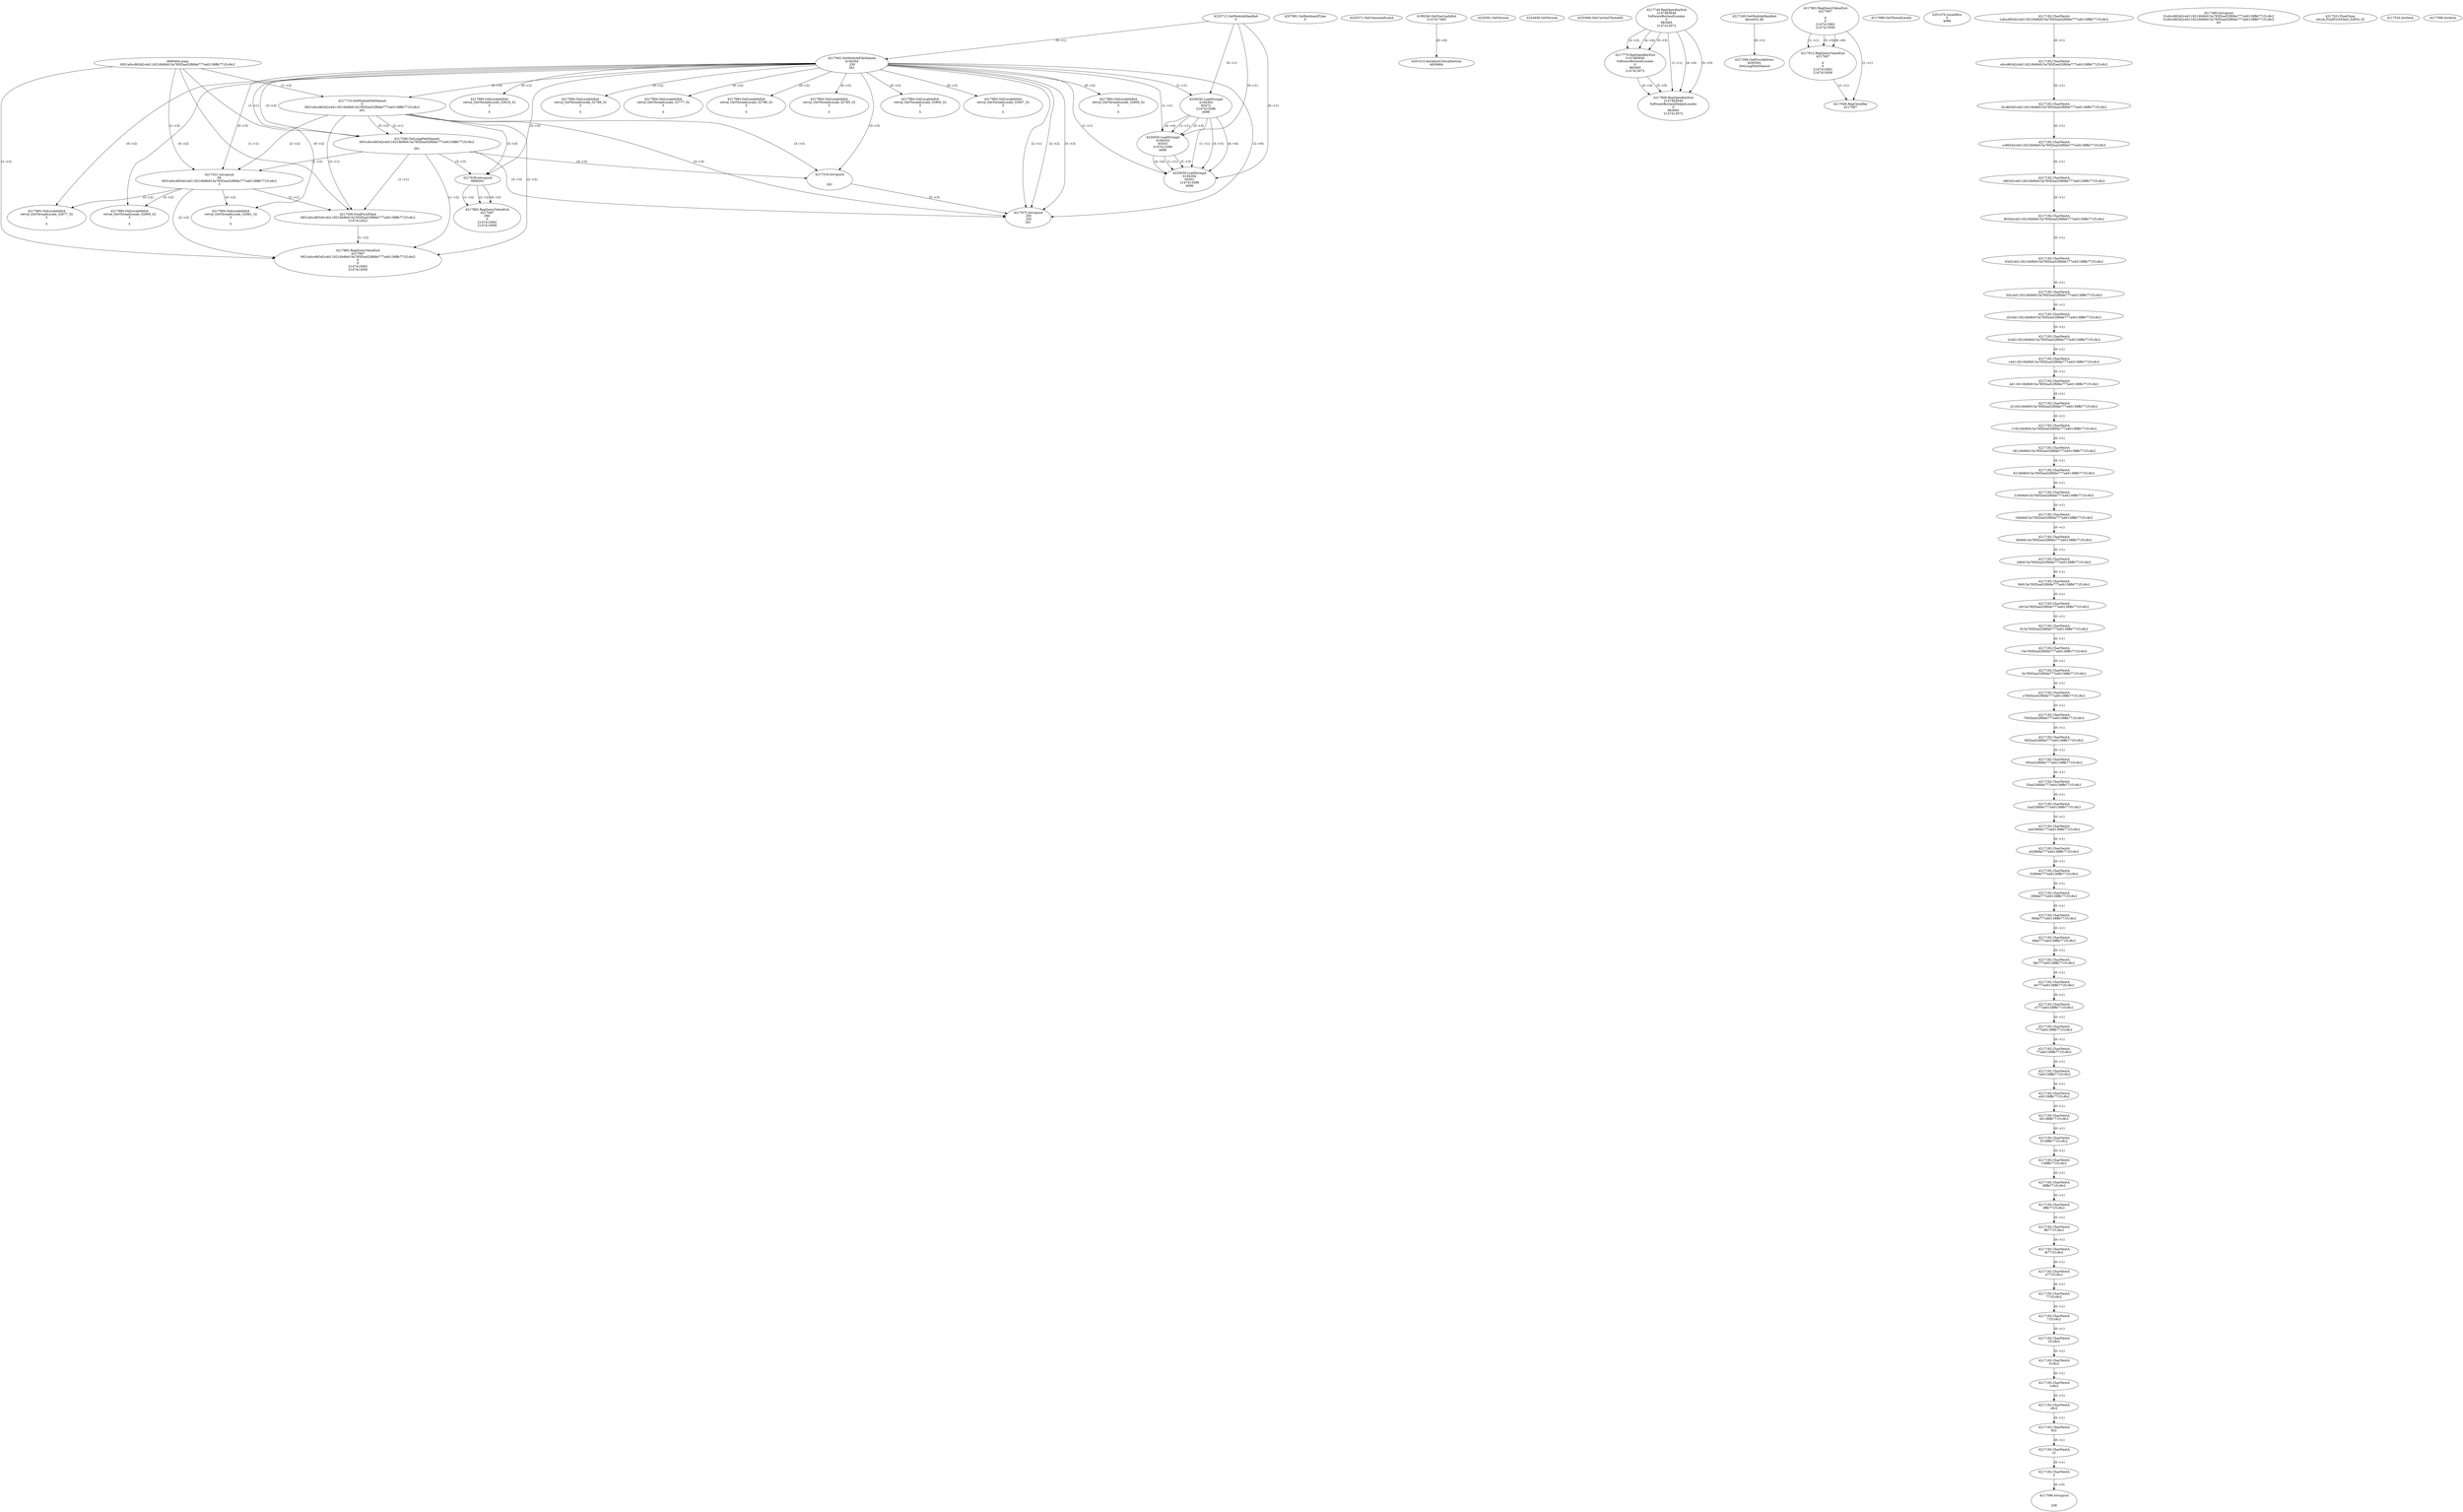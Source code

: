 // Global SCDG with merge call
digraph {
	0 [label="4690404.main
0831a0cc863d2c4d118216b9b915a785f2ea52f6fde777a40138ffe771f1c8c2"]
	1 [label="4220712.GetModuleHandleA
0"]
	2 [label="4207981.GetKeyboardType
0"]
	3 [label="4220371.GetCommandLineA
"]
	4 [label="4199246.GetStartupInfoA
2147417460"]
	5 [label="4220391.GetVersion
"]
	6 [label="4220408.GetVersion
"]
	7 [label="4220468.GetCurrentThreadId
"]
	8 [label="4217062.GetModuleFileNameA
4194304
.ZM
261"]
	1 -> 8 [label="(0-->1)"]
	9 [label="4217719.GetModuleFileNameA
0
0831a0cc863d2c4d118216b9b915a785f2ea52f6fde777a40138ffe771f1c8c2
261"]
	0 -> 9 [label="(1-->2)"]
	8 -> 9 [label="(3-->3)"]
	10 [label="4217749.RegOpenKeyExA
2147483649
Software\Borland\Locales
0
983065
2147413072"]
	11 [label="4217779.RegOpenKeyExA
2147483650
Software\Borland\Locales
0
983065
2147413072"]
	10 -> 11 [label="(2-->2)"]
	10 -> 11 [label="(4-->4)"]
	10 -> 11 [label="(5-->5)"]
	12 [label="4217249.GetModuleHandleA
kernel32.dll"]
	13 [label="4217266.GetProcAddress
6295592
GetLongPathNameA"]
	12 -> 13 [label="(0-->1)"]
	14 [label="4217296.GetLongPathNameA
0831a0cc863d2c4d118216b9b915a785f2ea52f6fde777a40138ffe771f1c8c2

261"]
	0 -> 14 [label="(1-->1)"]
	9 -> 14 [label="(2-->1)"]
	8 -> 14 [label="(3-->3)"]
	9 -> 14 [label="(3-->3)"]
	15 [label="4217318.lstrcpynA


261"]
	8 -> 15 [label="(3-->3)"]
	9 -> 15 [label="(3-->3)"]
	14 -> 15 [label="(3-->3)"]
	16 [label="4217882.RegQueryValueExA
4217067

0
0
2147413062
2147413056"]
	17 [label="4217912.RegQueryValueExA
4217067

0
0
2147413062
2147413056"]
	16 -> 17 [label="(1-->1)"]
	16 -> 17 [label="(5-->5)"]
	16 -> 17 [label="(6-->6)"]
	18 [label="4217946.RegCloseKey
4217067"]
	16 -> 18 [label="(1-->1)"]
	17 -> 18 [label="(1-->1)"]
	19 [label="4217975.lstrcpynA
.ZM
.ZM
261"]
	8 -> 19 [label="(2-->1)"]
	8 -> 19 [label="(2-->2)"]
	8 -> 19 [label="(3-->3)"]
	9 -> 19 [label="(3-->3)"]
	14 -> 19 [label="(3-->3)"]
	15 -> 19 [label="(3-->3)"]
	8 -> 19 [label="(2-->0)"]
	20 [label="4217988.GetThreadLocale
"]
	21 [label="4217994.GetLocaleInfoA
retval_GetThreadLocale_32809_32
3

5"]
	8 -> 21 [label="(0-->2)"]
	22 [label="4220030.LoadStringA
4194304
65472
2147413396
4096"]
	1 -> 22 [label="(0-->1)"]
	8 -> 22 [label="(1-->1)"]
	23 [label="4220030.LoadStringA
4194304
65503
2147413396
4096"]
	1 -> 23 [label="(0-->1)"]
	8 -> 23 [label="(1-->1)"]
	22 -> 23 [label="(1-->1)"]
	22 -> 23 [label="(3-->3)"]
	22 -> 23 [label="(4-->4)"]
	24 [label="4201415.InitializeCriticalSection
4830664"]
	4 -> 24 [label="(0-->0)"]
	25 [label="4201476.LocalAlloc
0
4088"]
	26 [label="4217431.lstrcpynA
08
0831a0cc863d2c4d118216b9b915a785f2ea52f6fde777a40138ffe771f1c8c2
3"]
	0 -> 26 [label="(1-->2)"]
	9 -> 26 [label="(2-->2)"]
	14 -> 26 [label="(1-->2)"]
	8 -> 26 [label="(0-->3)"]
	27 [label="4217192.CharNextA
1a0cc863d2c4d118216b9b915a785f2ea52f6fde777a40138ffe771f1c8c2"]
	28 [label="4217192.CharNextA
a0cc863d2c4d118216b9b915a785f2ea52f6fde777a40138ffe771f1c8c2"]
	27 -> 28 [label="(0-->1)"]
	29 [label="4217192.CharNextA
0cc863d2c4d118216b9b915a785f2ea52f6fde777a40138ffe771f1c8c2"]
	28 -> 29 [label="(0-->1)"]
	30 [label="4217192.CharNextA
cc863d2c4d118216b9b915a785f2ea52f6fde777a40138ffe771f1c8c2"]
	29 -> 30 [label="(0-->1)"]
	31 [label="4217192.CharNextA
c863d2c4d118216b9b915a785f2ea52f6fde777a40138ffe771f1c8c2"]
	30 -> 31 [label="(0-->1)"]
	32 [label="4217192.CharNextA
863d2c4d118216b9b915a785f2ea52f6fde777a40138ffe771f1c8c2"]
	31 -> 32 [label="(0-->1)"]
	33 [label="4217192.CharNextA
63d2c4d118216b9b915a785f2ea52f6fde777a40138ffe771f1c8c2"]
	32 -> 33 [label="(0-->1)"]
	34 [label="4217192.CharNextA
3d2c4d118216b9b915a785f2ea52f6fde777a40138ffe771f1c8c2"]
	33 -> 34 [label="(0-->1)"]
	35 [label="4217192.CharNextA
d2c4d118216b9b915a785f2ea52f6fde777a40138ffe771f1c8c2"]
	34 -> 35 [label="(0-->1)"]
	36 [label="4217192.CharNextA
2c4d118216b9b915a785f2ea52f6fde777a40138ffe771f1c8c2"]
	35 -> 36 [label="(0-->1)"]
	37 [label="4217192.CharNextA
c4d118216b9b915a785f2ea52f6fde777a40138ffe771f1c8c2"]
	36 -> 37 [label="(0-->1)"]
	38 [label="4217192.CharNextA
4d118216b9b915a785f2ea52f6fde777a40138ffe771f1c8c2"]
	37 -> 38 [label="(0-->1)"]
	39 [label="4217192.CharNextA
d118216b9b915a785f2ea52f6fde777a40138ffe771f1c8c2"]
	38 -> 39 [label="(0-->1)"]
	40 [label="4217192.CharNextA
118216b9b915a785f2ea52f6fde777a40138ffe771f1c8c2"]
	39 -> 40 [label="(0-->1)"]
	41 [label="4217192.CharNextA
18216b9b915a785f2ea52f6fde777a40138ffe771f1c8c2"]
	40 -> 41 [label="(0-->1)"]
	42 [label="4217192.CharNextA
8216b9b915a785f2ea52f6fde777a40138ffe771f1c8c2"]
	41 -> 42 [label="(0-->1)"]
	43 [label="4217192.CharNextA
216b9b915a785f2ea52f6fde777a40138ffe771f1c8c2"]
	42 -> 43 [label="(0-->1)"]
	44 [label="4217192.CharNextA
16b9b915a785f2ea52f6fde777a40138ffe771f1c8c2"]
	43 -> 44 [label="(0-->1)"]
	45 [label="4217192.CharNextA
6b9b915a785f2ea52f6fde777a40138ffe771f1c8c2"]
	44 -> 45 [label="(0-->1)"]
	46 [label="4217192.CharNextA
b9b915a785f2ea52f6fde777a40138ffe771f1c8c2"]
	45 -> 46 [label="(0-->1)"]
	47 [label="4217192.CharNextA
9b915a785f2ea52f6fde777a40138ffe771f1c8c2"]
	46 -> 47 [label="(0-->1)"]
	48 [label="4217192.CharNextA
b915a785f2ea52f6fde777a40138ffe771f1c8c2"]
	47 -> 48 [label="(0-->1)"]
	49 [label="4217192.CharNextA
915a785f2ea52f6fde777a40138ffe771f1c8c2"]
	48 -> 49 [label="(0-->1)"]
	50 [label="4217192.CharNextA
15a785f2ea52f6fde777a40138ffe771f1c8c2"]
	49 -> 50 [label="(0-->1)"]
	51 [label="4217192.CharNextA
5a785f2ea52f6fde777a40138ffe771f1c8c2"]
	50 -> 51 [label="(0-->1)"]
	52 [label="4217192.CharNextA
a785f2ea52f6fde777a40138ffe771f1c8c2"]
	51 -> 52 [label="(0-->1)"]
	53 [label="4217192.CharNextA
785f2ea52f6fde777a40138ffe771f1c8c2"]
	52 -> 53 [label="(0-->1)"]
	54 [label="4217192.CharNextA
85f2ea52f6fde777a40138ffe771f1c8c2"]
	53 -> 54 [label="(0-->1)"]
	55 [label="4217192.CharNextA
5f2ea52f6fde777a40138ffe771f1c8c2"]
	54 -> 55 [label="(0-->1)"]
	56 [label="4217192.CharNextA
f2ea52f6fde777a40138ffe771f1c8c2"]
	55 -> 56 [label="(0-->1)"]
	57 [label="4217192.CharNextA
2ea52f6fde777a40138ffe771f1c8c2"]
	56 -> 57 [label="(0-->1)"]
	58 [label="4217192.CharNextA
ea52f6fde777a40138ffe771f1c8c2"]
	57 -> 58 [label="(0-->1)"]
	59 [label="4217192.CharNextA
a52f6fde777a40138ffe771f1c8c2"]
	58 -> 59 [label="(0-->1)"]
	60 [label="4217192.CharNextA
52f6fde777a40138ffe771f1c8c2"]
	59 -> 60 [label="(0-->1)"]
	61 [label="4217192.CharNextA
2f6fde777a40138ffe771f1c8c2"]
	60 -> 61 [label="(0-->1)"]
	62 [label="4217192.CharNextA
f6fde777a40138ffe771f1c8c2"]
	61 -> 62 [label="(0-->1)"]
	63 [label="4217192.CharNextA
6fde777a40138ffe771f1c8c2"]
	62 -> 63 [label="(0-->1)"]
	64 [label="4217192.CharNextA
fde777a40138ffe771f1c8c2"]
	63 -> 64 [label="(0-->1)"]
	65 [label="4217192.CharNextA
de777a40138ffe771f1c8c2"]
	64 -> 65 [label="(0-->1)"]
	66 [label="4217192.CharNextA
e777a40138ffe771f1c8c2"]
	65 -> 66 [label="(0-->1)"]
	67 [label="4217192.CharNextA
777a40138ffe771f1c8c2"]
	66 -> 67 [label="(0-->1)"]
	68 [label="4217192.CharNextA
77a40138ffe771f1c8c2"]
	67 -> 68 [label="(0-->1)"]
	69 [label="4217192.CharNextA
7a40138ffe771f1c8c2"]
	68 -> 69 [label="(0-->1)"]
	70 [label="4217192.CharNextA
a40138ffe771f1c8c2"]
	69 -> 70 [label="(0-->1)"]
	71 [label="4217192.CharNextA
40138ffe771f1c8c2"]
	70 -> 71 [label="(0-->1)"]
	72 [label="4217192.CharNextA
0138ffe771f1c8c2"]
	71 -> 72 [label="(0-->1)"]
	73 [label="4217192.CharNextA
138ffe771f1c8c2"]
	72 -> 73 [label="(0-->1)"]
	74 [label="4217192.CharNextA
38ffe771f1c8c2"]
	73 -> 74 [label="(0-->1)"]
	75 [label="4217192.CharNextA
8ffe771f1c8c2"]
	74 -> 75 [label="(0-->1)"]
	76 [label="4217192.CharNextA
ffe771f1c8c2"]
	75 -> 76 [label="(0-->1)"]
	77 [label="4217192.CharNextA
fe771f1c8c2"]
	76 -> 77 [label="(0-->1)"]
	78 [label="4217192.CharNextA
e771f1c8c2"]
	77 -> 78 [label="(0-->1)"]
	79 [label="4217192.CharNextA
771f1c8c2"]
	78 -> 79 [label="(0-->1)"]
	80 [label="4217192.CharNextA
71f1c8c2"]
	79 -> 80 [label="(0-->1)"]
	81 [label="4217192.CharNextA
1f1c8c2"]
	80 -> 81 [label="(0-->1)"]
	82 [label="4217192.CharNextA
f1c8c2"]
	81 -> 82 [label="(0-->1)"]
	83 [label="4217192.CharNextA
1c8c2"]
	82 -> 83 [label="(0-->1)"]
	84 [label="4217192.CharNextA
c8c2"]
	83 -> 84 [label="(0-->1)"]
	85 [label="4217192.CharNextA
8c2"]
	84 -> 85 [label="(0-->1)"]
	86 [label="4217192.CharNextA
c2"]
	85 -> 86 [label="(0-->1)"]
	87 [label="4217192.CharNextA
2"]
	86 -> 87 [label="(0-->1)"]
	88 [label="4217490.lstrcpynA
31a0cc863d2c4d118216b9b915a785f2ea52f6fde777a40138ffe771f1c8c2
31a0cc863d2c4d118216b9b915a785f2ea52f6fde777a40138ffe771f1c8c2
63"]
	89 [label="4217509.FindFirstFileA
0831a0cc863d2c4d118216b9b915a785f2ea52f6fde777a40138ffe771f1c8c2
2147412422"]
	0 -> 89 [label="(1-->1)"]
	9 -> 89 [label="(2-->1)"]
	14 -> 89 [label="(1-->1)"]
	26 -> 89 [label="(2-->1)"]
	90 [label="4217882.RegQueryValueExA
4217067
0831a0cc863d2c4d118216b9b915a785f2ea52f6fde777a40138ffe771f1c8c2
0
0
2147413062
2147413056"]
	0 -> 90 [label="(1-->2)"]
	9 -> 90 [label="(2-->2)"]
	14 -> 90 [label="(1-->2)"]
	26 -> 90 [label="(2-->2)"]
	89 -> 90 [label="(1-->2)"]
	91 [label="4217994.GetLocaleInfoA
retval_GetThreadLocale_32877_32
3

5"]
	8 -> 91 [label="(0-->2)"]
	26 -> 91 [label="(3-->2)"]
	92 [label="4217994.GetLocaleInfoA
retval_GetThreadLocale_32816_32
3

5"]
	8 -> 92 [label="(0-->2)"]
	93 [label="4220030.LoadStringA
4194304
65501
2147413396
4096"]
	1 -> 93 [label="(0-->1)"]
	8 -> 93 [label="(1-->1)"]
	22 -> 93 [label="(1-->1)"]
	23 -> 93 [label="(1-->1)"]
	22 -> 93 [label="(3-->3)"]
	23 -> 93 [label="(3-->3)"]
	22 -> 93 [label="(4-->4)"]
	23 -> 93 [label="(4-->4)"]
	94 [label="4217522.FindClose
retval_FindFirstFileA_32854_32"]
	95 [label="4217534.lstrlenA
"]
	96 [label="4217586.lstrcpynA


258"]
	87 -> 96 [label="(0-->0)"]
	97 [label="4217598.lstrlenA
"]
	98 [label="4217639.lstrcpynA
08\
08\
261"]
	8 -> 98 [label="(3-->3)"]
	9 -> 98 [label="(3-->3)"]
	14 -> 98 [label="(3-->3)"]
	99 [label="4217882.RegQueryValueExA
4217067
08\
0
0
2147413062
2147413056"]
	98 -> 99 [label="(1-->2)"]
	98 -> 99 [label="(2-->2)"]
	98 -> 99 [label="(0-->2)"]
	100 [label="4217994.GetLocaleInfoA
retval_GetThreadLocale_32869_32
3

5"]
	8 -> 100 [label="(0-->2)"]
	26 -> 100 [label="(3-->2)"]
	101 [label="4217994.GetLocaleInfoA
retval_GetThreadLocale_32789_32
3

5"]
	8 -> 101 [label="(0-->2)"]
	102 [label="4217809.RegOpenKeyExA
2147483649
Software\Borland\Delphi\Locales
0
983065
2147413072"]
	10 -> 102 [label="(1-->1)"]
	10 -> 102 [label="(4-->4)"]
	11 -> 102 [label="(4-->4)"]
	10 -> 102 [label="(5-->5)"]
	11 -> 102 [label="(5-->5)"]
	103 [label="4217994.GetLocaleInfoA
retval_GetThreadLocale_32777_32
3

5"]
	8 -> 103 [label="(0-->2)"]
	104 [label="4217994.GetLocaleInfoA
retval_GetThreadLocale_32798_32
3

5"]
	8 -> 104 [label="(0-->2)"]
	105 [label="4217994.GetLocaleInfoA
retval_GetThreadLocale_32785_32
3

5"]
	8 -> 105 [label="(0-->2)"]
	106 [label="4217994.GetLocaleInfoA
retval_GetThreadLocale_32800_32
3

5"]
	8 -> 106 [label="(0-->2)"]
	107 [label="4217994.GetLocaleInfoA
retval_GetThreadLocale_32807_32
3

5"]
	8 -> 107 [label="(0-->2)"]
	108 [label="4217994.GetLocaleInfoA
retval_GetThreadLocale_32881_32
3

5"]
	8 -> 108 [label="(0-->2)"]
	26 -> 108 [label="(3-->2)"]
}
